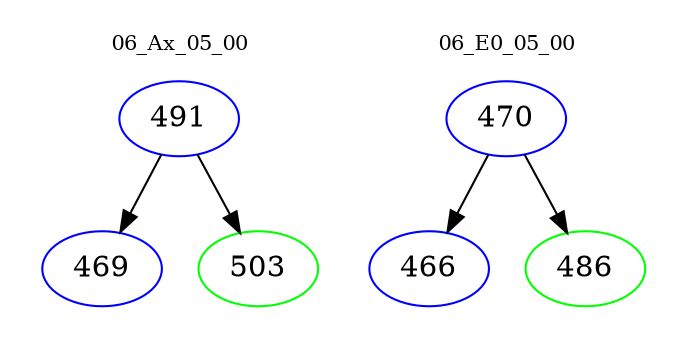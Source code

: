 digraph{
subgraph cluster_0 {
color = white
label = "06_Ax_05_00";
fontsize=10;
T0_491 [label="491", color="blue"]
T0_491 -> T0_469 [color="black"]
T0_469 [label="469", color="blue"]
T0_491 -> T0_503 [color="black"]
T0_503 [label="503", color="green"]
}
subgraph cluster_1 {
color = white
label = "06_E0_05_00";
fontsize=10;
T1_470 [label="470", color="blue"]
T1_470 -> T1_466 [color="black"]
T1_466 [label="466", color="blue"]
T1_470 -> T1_486 [color="black"]
T1_486 [label="486", color="green"]
}
}
